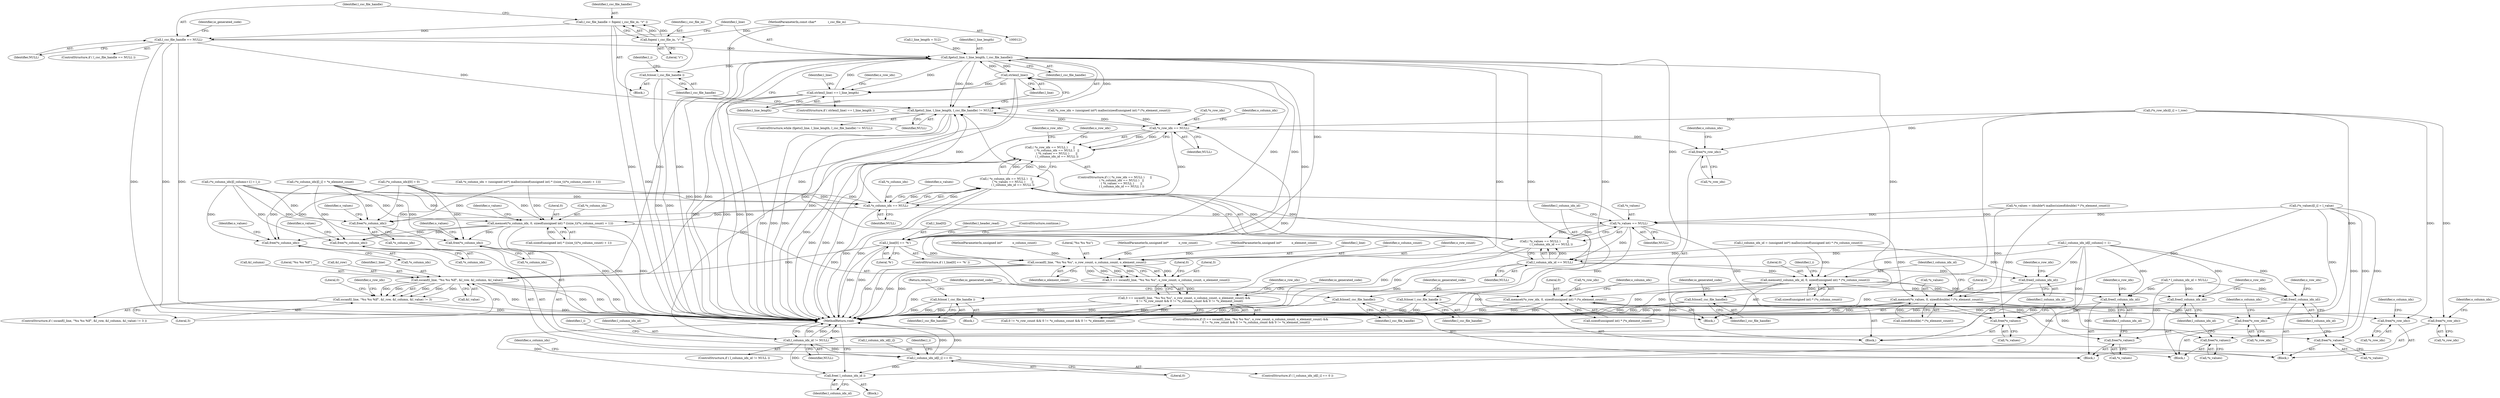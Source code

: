 digraph "0_libxsmm_151481489192e6d1997f8bde52c5c425ea41741d_1@API" {
"1000149" [label="(Call,l_csc_file_handle = fopen( i_csc_file_in, \"r\" ))"];
"1000151" [label="(Call,fopen( i_csc_file_in, \"r\" ))"];
"1000123" [label="(MethodParameterIn,const char*             i_csc_file_in)"];
"1000155" [label="(Call,l_csc_file_handle == NULL)"];
"1000165" [label="(Call,fgets(l_line, l_line_length, l_csc_file_handle))"];
"1000164" [label="(Call,fgets(l_line, l_line_length, l_csc_file_handle) != NULL)"];
"1000295" [label="(Call,*o_row_idx == NULL)"];
"1000294" [label="(Call,( *o_row_idx == NULL )      ||\n               ( *o_column_idx == NULL )   ||\n               ( *o_values == NULL )       ||\n               ( l_column_idx_id == NULL ))"];
"1000300" [label="(Call,*o_column_idx == NULL)"];
"1000299" [label="(Call,( *o_column_idx == NULL )   ||\n               ( *o_values == NULL )       ||\n               ( l_column_idx_id == NULL ))"];
"1000305" [label="(Call,*o_values == NULL)"];
"1000304" [label="(Call,( *o_values == NULL )       ||\n               ( l_column_idx_id == NULL ))"];
"1000309" [label="(Call,l_column_idx_id == NULL)"];
"1000322" [label="(Call,free(l_column_idx_id))"];
"1000373" [label="(Call,memset(l_column_idx_id, 0, sizeof(unsigned int) * (*o_column_count)))"];
"1000186" [label="(Call,free(l_column_idx_id))"];
"1000455" [label="(Call,free(l_column_idx_id))"];
"1000531" [label="(Call,free(l_column_idx_id))"];
"1000550" [label="(Call,l_column_idx_id != NULL)"];
"1000566" [label="(Call,l_column_idx_id[l_i] == 0)"];
"1000583" [label="(Call,free( l_column_idx_id ))"];
"1000319" [label="(Call,free(*o_values))"];
"1000364" [label="(Call,memset(*o_values, 0, sizeof(double) * (*o_element_count)))"];
"1000183" [label="(Call,free(*o_values))"];
"1000452" [label="(Call,free(*o_values))"];
"1000528" [label="(Call,free(*o_values))"];
"1000316" [label="(Call,free(*o_column_idx))"];
"1000351" [label="(Call,memset(*o_column_idx, 0, sizeof(unsigned int) * ((size_t)(*o_column_count) + 1)))"];
"1000180" [label="(Call,free(*o_column_idx))"];
"1000449" [label="(Call,free(*o_column_idx))"];
"1000525" [label="(Call,free(*o_column_idx))"];
"1000313" [label="(Call,free(*o_row_idx))"];
"1000342" [label="(Call,memset(*o_row_idx, 0, sizeof(unsigned int) * (*o_element_count)))"];
"1000177" [label="(Call,free(*o_row_idx))"];
"1000446" [label="(Call,free(*o_row_idx))"];
"1000522" [label="(Call,free(*o_row_idx))"];
"1000173" [label="(Call,strlen(l_line))"];
"1000172" [label="(Call,strlen(l_line) == l_line_length)"];
"1000207" [label="(Call,l_line[0] == '%')"];
"1000225" [label="(Call,sscanf(l_line, \"%u %u %u\", o_row_count, o_column_count, o_element_count))"];
"1000223" [label="(Call,3 == sscanf(l_line, \"%u %u %u\", o_row_count, o_column_count, o_element_count))"];
"1000222" [label="(Call,3 == sscanf(l_line, \"%u %u %u\", o_row_count, o_column_count, o_element_count) &&\n            0 != *o_row_count && 0 != *o_column_count && 0 != *o_element_count)"];
"1000435" [label="(Call,sscanf(l_line, \"%u %u %lf\", &l_row, &l_column, &l_value))"];
"1000434" [label="(Call,sscanf(l_line, \"%u %u %lf\", &l_row, &l_column, &l_value) != 3)"];
"1000200" [label="(Call,fclose( l_csc_file_handle ))"];
"1000336" [label="(Call,fclose(l_csc_file_handle))"];
"1000416" [label="(Call,fclose( l_csc_file_handle ))"];
"1000469" [label="(Call,fclose(l_csc_file_handle))"];
"1000514" [label="(Call,fclose( l_csc_file_handle ))"];
"1000321" [label="(Identifier,o_values)"];
"1000222" [label="(Call,3 == sscanf(l_line, \"%u %u %u\", o_row_count, o_column_count, o_element_count) &&\n            0 != *o_row_count && 0 != *o_column_count && 0 != *o_element_count)"];
"1000549" [label="(ControlStructure,if ( l_column_idx_id != NULL ))"];
"1000312" [label="(Block,)"];
"1000364" [label="(Call,memset(*o_values, 0, sizeof(double) * (*o_element_count)))"];
"1000354" [label="(Literal,0)"];
"1000303" [label="(Identifier,NULL)"];
"1000373" [label="(Call,memset(l_column_idx_id, 0, sizeof(unsigned int) * (*o_column_count)))"];
"1000183" [label="(Call,free(*o_values))"];
"1000532" [label="(Identifier,l_column_idx_id)"];
"1000454" [label="(Identifier,o_values)"];
"1000310" [label="(Identifier,l_column_idx_id)"];
"1000186" [label="(Call,free(l_column_idx_id))"];
"1000535" [label="(Identifier,o_row_idx)"];
"1000445" [label="(Block,)"];
"1000446" [label="(Call,free(*o_row_idx))"];
"1000257" [label="(Call,*o_column_idx = (unsigned int*) malloc(sizeof(unsigned int) * ((size_t)(*o_column_count) + 1)))"];
"1000302" [label="(Identifier,o_column_idx)"];
"1000585" [label="(MethodReturn,void)"];
"1000208" [label="(Call,l_line[0])"];
"1000506" [label="(Call,(*o_column_idx)[l_column+1] = l_i)"];
"1000231" [label="(Call,0 != *o_row_count && 0 != *o_column_count && 0 != *o_element_count)"];
"1000300" [label="(Call,*o_column_idx == NULL)"];
"1000133" [label="(Call,l_line_length = 512)"];
"1000309" [label="(Call,l_column_idx_id == NULL)"];
"1000166" [label="(Identifier,l_line)"];
"1000440" [label="(Call,&l_column)"];
"1000529" [label="(Call,*o_values)"];
"1000128" [label="(MethodParameterIn,unsigned int*           o_column_count)"];
"1000227" [label="(Literal,\"%u %u %u\")"];
"1000172" [label="(Call,strlen(l_line) == l_line_length)"];
"1000311" [label="(Identifier,NULL)"];
"1000211" [label="(Literal,'%')"];
"1000435" [label="(Call,sscanf(l_line, \"%u %u %lf\", &l_row, &l_column, &l_value))"];
"1000230" [label="(Identifier,o_element_count)"];
"1000565" [label="(ControlStructure,if ( l_column_idx_id[l_i] == 0 ))"];
"1000514" [label="(Call,fclose( l_csc_file_handle ))"];
"1000521" [label="(Block,)"];
"1000352" [label="(Call,*o_column_idx)"];
"1000304" [label="(Call,( *o_values == NULL )       ||\n               ( l_column_idx_id == NULL ))"];
"1000355" [label="(Call,sizeof(unsigned int) * ((size_t)(*o_column_count) + 1))"];
"1000314" [label="(Call,*o_row_idx)"];
"1000293" [label="(ControlStructure,if ( ( *o_row_idx == NULL )      ||\n               ( *o_column_idx == NULL )   ||\n               ( *o_values == NULL )       ||\n               ( l_column_idx_id == NULL ) ))"];
"1000374" [label="(Identifier,l_column_idx_id)"];
"1000563" [label="(Identifier,l_i)"];
"1000368" [label="(Call,sizeof(double) * (*o_element_count))"];
"1000375" [label="(Literal,0)"];
"1000448" [label="(Identifier,o_row_idx)"];
"1000180" [label="(Call,free(*o_column_idx))"];
"1000412" [label="(Block,)"];
"1000127" [label="(MethodParameterIn,unsigned int*           o_row_count)"];
"1000323" [label="(Identifier,l_column_idx_id)"];
"1000151" [label="(Call,fopen( i_csc_file_in, \"r\" ))"];
"1000526" [label="(Call,*o_column_idx)"];
"1000459" [label="(Identifier,o_row_idx)"];
"1000200" [label="(Call,fclose( l_csc_file_handle ))"];
"1000320" [label="(Call,*o_values)"];
"1000566" [label="(Call,l_column_idx_id[l_i] == 0)"];
"1000450" [label="(Call,*o_column_idx)"];
"1000318" [label="(Identifier,o_column_idx)"];
"1000246" [label="(Call,*o_row_idx = (unsigned int*) malloc(sizeof(unsigned int) * (*o_element_count)))"];
"1000343" [label="(Call,*o_row_idx)"];
"1000316" [label="(Call,free(*o_column_idx))"];
"1000493" [label="(Call,(*o_values)[l_i] = l_value)"];
"1000181" [label="(Call,*o_column_idx)"];
"1000223" [label="(Call,3 == sscanf(l_line, \"%u %u %u\", o_row_count, o_column_count, o_element_count))"];
"1000322" [label="(Call,free(l_column_idx_id))"];
"1000185" [label="(Identifier,o_values)"];
"1000294" [label="(Call,( *o_row_idx == NULL )      ||\n               ( *o_column_idx == NULL )   ||\n               ( *o_values == NULL )       ||\n               ( l_column_idx_id == NULL ))"];
"1000528" [label="(Call,free(*o_values))"];
"1000165" [label="(Call,fgets(l_line, l_line_length, l_csc_file_handle))"];
"1000308" [label="(Identifier,NULL)"];
"1000570" [label="(Literal,0)"];
"1000164" [label="(Call,fgets(l_line, l_line_length, l_csc_file_handle) != NULL)"];
"1000171" [label="(ControlStructure,if ( strlen(l_line) == l_line_length ))"];
"1000366" [label="(Identifier,o_values)"];
"1000163" [label="(ControlStructure,while (fgets(l_line, l_line_length, l_csc_file_handle) != NULL))"];
"1000455" [label="(Call,free(l_column_idx_id))"];
"1000417" [label="(Identifier,l_csc_file_handle)"];
"1000342" [label="(Call,memset(*o_row_idx, 0, sizeof(unsigned int) * (*o_element_count)))"];
"1000453" [label="(Call,*o_values)"];
"1000523" [label="(Call,*o_row_idx)"];
"1000437" [label="(Literal,\"%u %u %lf\")"];
"1000317" [label="(Call,*o_column_idx)"];
"1000177" [label="(Call,free(*o_row_idx))"];
"1000149" [label="(Call,l_csc_file_handle = fopen( i_csc_file_in, \"r\" ))"];
"1000399" [label="(Call,(*o_column_idx)[0] = 0)"];
"1000515" [label="(Identifier,l_csc_file_handle)"];
"1000306" [label="(Call,*o_values)"];
"1000168" [label="(Identifier,l_csc_file_handle)"];
"1000583" [label="(Call,free( l_column_idx_id ))"];
"1000233" [label="(Literal,0)"];
"1000452" [label="(Call,free(*o_values))"];
"1000472" [label="(Identifier,io_generated_code)"];
"1000444" [label="(Literal,3)"];
"1000487" [label="(Call,(*o_row_idx)[l_i] = l_row)"];
"1000190" [label="(Identifier,o_row_idx)"];
"1000248" [label="(Identifier,o_row_idx)"];
"1000301" [label="(Call,*o_column_idx)"];
"1000550" [label="(Call,l_column_idx_id != NULL)"];
"1000584" [label="(Identifier,l_column_idx_id)"];
"1000174" [label="(Identifier,l_line)"];
"1000530" [label="(Identifier,o_values)"];
"1000353" [label="(Identifier,o_column_idx)"];
"1000449" [label="(Call,free(*o_column_idx))"];
"1000129" [label="(MethodParameterIn,unsigned int*           o_element_count)"];
"1000416" [label="(Call,fclose( l_csc_file_handle ))"];
"1000178" [label="(Call,*o_row_idx)"];
"1000346" [label="(Call,sizeof(unsigned int) * (*o_element_count))"];
"1000552" [label="(Identifier,NULL)"];
"1000272" [label="(Call,*o_values = (double*) malloc(sizeof(double) * (*o_element_count)))"];
"1000142" [label="(Call,* l_column_idx_id = NULL)"];
"1000295" [label="(Call,*o_row_idx == NULL)"];
"1000169" [label="(Identifier,NULL)"];
"1000298" [label="(Identifier,NULL)"];
"1000226" [label="(Identifier,l_line)"];
"1000478" [label="(Literal,0)"];
"1000451" [label="(Identifier,o_column_idx)"];
"1000470" [label="(Identifier,l_csc_file_handle)"];
"1000206" [label="(ControlStructure,if ( l_line[0] == '%' ))"];
"1000447" [label="(Call,*o_row_idx)"];
"1000556" [label="(Identifier,l_i)"];
"1000522" [label="(Call,free(*o_row_idx))"];
"1000299" [label="(Call,( *o_column_idx == NULL )   ||\n               ( *o_values == NULL )       ||\n               ( l_column_idx_id == NULL ))"];
"1000176" [label="(Block,)"];
"1000283" [label="(Call,l_column_idx_id = (unsigned int*) malloc(sizeof(unsigned int) * (*o_column_count)))"];
"1000203" [label="(Identifier,io_generated_code)"];
"1000469" [label="(Call,fclose(l_csc_file_handle))"];
"1000150" [label="(Identifier,l_csc_file_handle)"];
"1000305" [label="(Call,*o_values == NULL)"];
"1000551" [label="(Identifier,l_column_idx_id)"];
"1000365" [label="(Call,*o_values)"];
"1000319" [label="(Call,free(*o_values))"];
"1000167" [label="(Identifier,l_line_length)"];
"1000296" [label="(Call,*o_row_idx)"];
"1000525" [label="(Call,free(*o_column_idx))"];
"1000307" [label="(Identifier,o_values)"];
"1000201" [label="(Identifier,l_csc_file_handle)"];
"1000245" [label="(Block,)"];
"1000153" [label="(Literal,\"r\")"];
"1000433" [label="(ControlStructure,if ( sscanf(l_line, \"%u %u %lf\", &l_row, &l_column, &l_value) != 3 ))"];
"1000518" [label="(Identifier,l_i)"];
"1000313" [label="(Call,free(*o_row_idx))"];
"1000383" [label="(Identifier,l_i)"];
"1000209" [label="(Identifier,l_line)"];
"1000531" [label="(Call,free(l_column_idx_id))"];
"1000157" [label="(Identifier,NULL)"];
"1000442" [label="(Call,&l_value)"];
"1000123" [label="(MethodParameterIn,const char*             i_csc_file_in)"];
"1000414" [label="(Identifier,io_generated_code)"];
"1000337" [label="(Identifier,l_csc_file_handle)"];
"1000155" [label="(Call,l_csc_file_handle == NULL)"];
"1000326" [label="(Identifier,o_row_idx)"];
"1000438" [label="(Call,&l_row)"];
"1000501" [label="(Call,l_column_idx_id[l_column] = 1)"];
"1000575" [label="(Identifier,o_column_idx)"];
"1000187" [label="(Identifier,l_column_idx_id)"];
"1000367" [label="(Literal,0)"];
"1000184" [label="(Call,*o_values)"];
"1000345" [label="(Literal,0)"];
"1000218" [label="(Identifier,l_header_read)"];
"1000207" [label="(Call,l_line[0] == '%')"];
"1000553" [label="(Block,)"];
"1000344" [label="(Identifier,o_row_idx)"];
"1000221" [label="(ControlStructure,if (3 == sscanf(l_line, \"%u %u %u\", o_row_count, o_column_count, o_element_count) &&\n            0 != *o_row_count && 0 != *o_column_count && 0 != *o_element_count))"];
"1000315" [label="(Identifier,o_row_idx)"];
"1000456" [label="(Identifier,l_column_idx_id)"];
"1000229" [label="(Identifier,o_column_count)"];
"1000336" [label="(Call,fclose(l_csc_file_handle))"];
"1000228" [label="(Identifier,o_row_count)"];
"1000152" [label="(Identifier,i_csc_file_in)"];
"1000567" [label="(Call,l_column_idx_id[l_i])"];
"1000418" [label="(Return,return;)"];
"1000225" [label="(Call,sscanf(l_line, \"%u %u %u\", o_row_count, o_column_count, o_element_count))"];
"1000173" [label="(Call,strlen(l_line))"];
"1000182" [label="(Identifier,o_column_idx)"];
"1000527" [label="(Identifier,o_column_idx)"];
"1000156" [label="(Identifier,l_csc_file_handle)"];
"1000224" [label="(Literal,3)"];
"1000392" [label="(Call,(*o_column_idx)[l_i] = *o_element_count)"];
"1000436" [label="(Identifier,l_line)"];
"1000179" [label="(Identifier,o_row_idx)"];
"1000160" [label="(Identifier,io_generated_code)"];
"1000130" [label="(Block,)"];
"1000175" [label="(Identifier,l_line_length)"];
"1000339" [label="(Identifier,io_generated_code)"];
"1000434" [label="(Call,sscanf(l_line, \"%u %u %lf\", &l_row, &l_column, &l_value) != 3)"];
"1000213" [label="(ControlStructure,continue;)"];
"1000154" [label="(ControlStructure,if ( l_csc_file_handle == NULL ))"];
"1000376" [label="(Call,sizeof(unsigned int) * (*o_column_count))"];
"1000351" [label="(Call,memset(*o_column_idx, 0, sizeof(unsigned int) * ((size_t)(*o_column_count) + 1)))"];
"1000149" -> "1000130"  [label="AST: "];
"1000149" -> "1000151"  [label="CFG: "];
"1000150" -> "1000149"  [label="AST: "];
"1000151" -> "1000149"  [label="AST: "];
"1000156" -> "1000149"  [label="CFG: "];
"1000149" -> "1000585"  [label="DDG: "];
"1000151" -> "1000149"  [label="DDG: "];
"1000151" -> "1000149"  [label="DDG: "];
"1000149" -> "1000155"  [label="DDG: "];
"1000151" -> "1000153"  [label="CFG: "];
"1000152" -> "1000151"  [label="AST: "];
"1000153" -> "1000151"  [label="AST: "];
"1000151" -> "1000585"  [label="DDG: "];
"1000123" -> "1000151"  [label="DDG: "];
"1000123" -> "1000121"  [label="AST: "];
"1000123" -> "1000585"  [label="DDG: "];
"1000155" -> "1000154"  [label="AST: "];
"1000155" -> "1000157"  [label="CFG: "];
"1000156" -> "1000155"  [label="AST: "];
"1000157" -> "1000155"  [label="AST: "];
"1000160" -> "1000155"  [label="CFG: "];
"1000166" -> "1000155"  [label="CFG: "];
"1000155" -> "1000585"  [label="DDG: "];
"1000155" -> "1000585"  [label="DDG: "];
"1000155" -> "1000585"  [label="DDG: "];
"1000155" -> "1000165"  [label="DDG: "];
"1000155" -> "1000164"  [label="DDG: "];
"1000165" -> "1000164"  [label="AST: "];
"1000165" -> "1000168"  [label="CFG: "];
"1000166" -> "1000165"  [label="AST: "];
"1000167" -> "1000165"  [label="AST: "];
"1000168" -> "1000165"  [label="AST: "];
"1000169" -> "1000165"  [label="CFG: "];
"1000165" -> "1000585"  [label="DDG: "];
"1000165" -> "1000585"  [label="DDG: "];
"1000165" -> "1000164"  [label="DDG: "];
"1000165" -> "1000164"  [label="DDG: "];
"1000165" -> "1000164"  [label="DDG: "];
"1000435" -> "1000165"  [label="DDG: "];
"1000225" -> "1000165"  [label="DDG: "];
"1000207" -> "1000165"  [label="DDG: "];
"1000173" -> "1000165"  [label="DDG: "];
"1000133" -> "1000165"  [label="DDG: "];
"1000172" -> "1000165"  [label="DDG: "];
"1000165" -> "1000173"  [label="DDG: "];
"1000165" -> "1000172"  [label="DDG: "];
"1000165" -> "1000200"  [label="DDG: "];
"1000165" -> "1000336"  [label="DDG: "];
"1000165" -> "1000416"  [label="DDG: "];
"1000165" -> "1000469"  [label="DDG: "];
"1000165" -> "1000514"  [label="DDG: "];
"1000164" -> "1000163"  [label="AST: "];
"1000164" -> "1000169"  [label="CFG: "];
"1000169" -> "1000164"  [label="AST: "];
"1000174" -> "1000164"  [label="CFG: "];
"1000515" -> "1000164"  [label="CFG: "];
"1000164" -> "1000585"  [label="DDG: "];
"1000164" -> "1000585"  [label="DDG: "];
"1000164" -> "1000585"  [label="DDG: "];
"1000295" -> "1000164"  [label="DDG: "];
"1000300" -> "1000164"  [label="DDG: "];
"1000309" -> "1000164"  [label="DDG: "];
"1000305" -> "1000164"  [label="DDG: "];
"1000164" -> "1000295"  [label="DDG: "];
"1000164" -> "1000550"  [label="DDG: "];
"1000295" -> "1000294"  [label="AST: "];
"1000295" -> "1000298"  [label="CFG: "];
"1000296" -> "1000295"  [label="AST: "];
"1000298" -> "1000295"  [label="AST: "];
"1000302" -> "1000295"  [label="CFG: "];
"1000294" -> "1000295"  [label="CFG: "];
"1000295" -> "1000585"  [label="DDG: "];
"1000295" -> "1000294"  [label="DDG: "];
"1000295" -> "1000294"  [label="DDG: "];
"1000487" -> "1000295"  [label="DDG: "];
"1000246" -> "1000295"  [label="DDG: "];
"1000295" -> "1000300"  [label="DDG: "];
"1000295" -> "1000313"  [label="DDG: "];
"1000295" -> "1000342"  [label="DDG: "];
"1000294" -> "1000293"  [label="AST: "];
"1000294" -> "1000299"  [label="CFG: "];
"1000299" -> "1000294"  [label="AST: "];
"1000315" -> "1000294"  [label="CFG: "];
"1000344" -> "1000294"  [label="CFG: "];
"1000294" -> "1000585"  [label="DDG: "];
"1000294" -> "1000585"  [label="DDG: "];
"1000294" -> "1000585"  [label="DDG: "];
"1000299" -> "1000294"  [label="DDG: "];
"1000299" -> "1000294"  [label="DDG: "];
"1000300" -> "1000299"  [label="AST: "];
"1000300" -> "1000303"  [label="CFG: "];
"1000301" -> "1000300"  [label="AST: "];
"1000303" -> "1000300"  [label="AST: "];
"1000307" -> "1000300"  [label="CFG: "];
"1000299" -> "1000300"  [label="CFG: "];
"1000300" -> "1000585"  [label="DDG: "];
"1000300" -> "1000299"  [label="DDG: "];
"1000300" -> "1000299"  [label="DDG: "];
"1000506" -> "1000300"  [label="DDG: "];
"1000392" -> "1000300"  [label="DDG: "];
"1000257" -> "1000300"  [label="DDG: "];
"1000399" -> "1000300"  [label="DDG: "];
"1000300" -> "1000305"  [label="DDG: "];
"1000300" -> "1000316"  [label="DDG: "];
"1000300" -> "1000351"  [label="DDG: "];
"1000299" -> "1000304"  [label="CFG: "];
"1000304" -> "1000299"  [label="AST: "];
"1000299" -> "1000585"  [label="DDG: "];
"1000299" -> "1000585"  [label="DDG: "];
"1000304" -> "1000299"  [label="DDG: "];
"1000304" -> "1000299"  [label="DDG: "];
"1000305" -> "1000304"  [label="AST: "];
"1000305" -> "1000308"  [label="CFG: "];
"1000306" -> "1000305"  [label="AST: "];
"1000308" -> "1000305"  [label="AST: "];
"1000310" -> "1000305"  [label="CFG: "];
"1000304" -> "1000305"  [label="CFG: "];
"1000305" -> "1000585"  [label="DDG: "];
"1000305" -> "1000304"  [label="DDG: "];
"1000305" -> "1000304"  [label="DDG: "];
"1000493" -> "1000305"  [label="DDG: "];
"1000272" -> "1000305"  [label="DDG: "];
"1000305" -> "1000309"  [label="DDG: "];
"1000305" -> "1000319"  [label="DDG: "];
"1000305" -> "1000364"  [label="DDG: "];
"1000304" -> "1000309"  [label="CFG: "];
"1000309" -> "1000304"  [label="AST: "];
"1000304" -> "1000585"  [label="DDG: "];
"1000304" -> "1000585"  [label="DDG: "];
"1000309" -> "1000304"  [label="DDG: "];
"1000309" -> "1000304"  [label="DDG: "];
"1000309" -> "1000311"  [label="CFG: "];
"1000310" -> "1000309"  [label="AST: "];
"1000311" -> "1000309"  [label="AST: "];
"1000309" -> "1000585"  [label="DDG: "];
"1000283" -> "1000309"  [label="DDG: "];
"1000501" -> "1000309"  [label="DDG: "];
"1000309" -> "1000322"  [label="DDG: "];
"1000309" -> "1000373"  [label="DDG: "];
"1000322" -> "1000312"  [label="AST: "];
"1000322" -> "1000323"  [label="CFG: "];
"1000323" -> "1000322"  [label="AST: "];
"1000326" -> "1000322"  [label="CFG: "];
"1000322" -> "1000585"  [label="DDG: "];
"1000283" -> "1000322"  [label="DDG: "];
"1000501" -> "1000322"  [label="DDG: "];
"1000373" -> "1000245"  [label="AST: "];
"1000373" -> "1000376"  [label="CFG: "];
"1000374" -> "1000373"  [label="AST: "];
"1000375" -> "1000373"  [label="AST: "];
"1000376" -> "1000373"  [label="AST: "];
"1000383" -> "1000373"  [label="CFG: "];
"1000373" -> "1000585"  [label="DDG: "];
"1000373" -> "1000585"  [label="DDG: "];
"1000373" -> "1000585"  [label="DDG: "];
"1000373" -> "1000186"  [label="DDG: "];
"1000283" -> "1000373"  [label="DDG: "];
"1000501" -> "1000373"  [label="DDG: "];
"1000376" -> "1000373"  [label="DDG: "];
"1000373" -> "1000455"  [label="DDG: "];
"1000373" -> "1000531"  [label="DDG: "];
"1000373" -> "1000550"  [label="DDG: "];
"1000186" -> "1000176"  [label="AST: "];
"1000186" -> "1000187"  [label="CFG: "];
"1000187" -> "1000186"  [label="AST: "];
"1000190" -> "1000186"  [label="CFG: "];
"1000186" -> "1000585"  [label="DDG: "];
"1000501" -> "1000186"  [label="DDG: "];
"1000142" -> "1000186"  [label="DDG: "];
"1000455" -> "1000445"  [label="AST: "];
"1000455" -> "1000456"  [label="CFG: "];
"1000456" -> "1000455"  [label="AST: "];
"1000459" -> "1000455"  [label="CFG: "];
"1000455" -> "1000585"  [label="DDG: "];
"1000501" -> "1000455"  [label="DDG: "];
"1000142" -> "1000455"  [label="DDG: "];
"1000531" -> "1000521"  [label="AST: "];
"1000531" -> "1000532"  [label="CFG: "];
"1000532" -> "1000531"  [label="AST: "];
"1000535" -> "1000531"  [label="CFG: "];
"1000531" -> "1000585"  [label="DDG: "];
"1000501" -> "1000531"  [label="DDG: "];
"1000142" -> "1000531"  [label="DDG: "];
"1000550" -> "1000549"  [label="AST: "];
"1000550" -> "1000552"  [label="CFG: "];
"1000551" -> "1000550"  [label="AST: "];
"1000552" -> "1000550"  [label="AST: "];
"1000556" -> "1000550"  [label="CFG: "];
"1000585" -> "1000550"  [label="CFG: "];
"1000550" -> "1000585"  [label="DDG: "];
"1000550" -> "1000585"  [label="DDG: "];
"1000550" -> "1000585"  [label="DDG: "];
"1000501" -> "1000550"  [label="DDG: "];
"1000142" -> "1000550"  [label="DDG: "];
"1000550" -> "1000566"  [label="DDG: "];
"1000550" -> "1000583"  [label="DDG: "];
"1000566" -> "1000565"  [label="AST: "];
"1000566" -> "1000570"  [label="CFG: "];
"1000567" -> "1000566"  [label="AST: "];
"1000570" -> "1000566"  [label="AST: "];
"1000575" -> "1000566"  [label="CFG: "];
"1000563" -> "1000566"  [label="CFG: "];
"1000566" -> "1000585"  [label="DDG: "];
"1000566" -> "1000585"  [label="DDG: "];
"1000566" -> "1000583"  [label="DDG: "];
"1000583" -> "1000553"  [label="AST: "];
"1000583" -> "1000584"  [label="CFG: "];
"1000584" -> "1000583"  [label="AST: "];
"1000585" -> "1000583"  [label="CFG: "];
"1000583" -> "1000585"  [label="DDG: "];
"1000501" -> "1000583"  [label="DDG: "];
"1000319" -> "1000312"  [label="AST: "];
"1000319" -> "1000320"  [label="CFG: "];
"1000320" -> "1000319"  [label="AST: "];
"1000323" -> "1000319"  [label="CFG: "];
"1000493" -> "1000319"  [label="DDG: "];
"1000272" -> "1000319"  [label="DDG: "];
"1000364" -> "1000245"  [label="AST: "];
"1000364" -> "1000368"  [label="CFG: "];
"1000365" -> "1000364"  [label="AST: "];
"1000367" -> "1000364"  [label="AST: "];
"1000368" -> "1000364"  [label="AST: "];
"1000374" -> "1000364"  [label="CFG: "];
"1000364" -> "1000585"  [label="DDG: "];
"1000364" -> "1000585"  [label="DDG: "];
"1000364" -> "1000585"  [label="DDG: "];
"1000364" -> "1000183"  [label="DDG: "];
"1000493" -> "1000364"  [label="DDG: "];
"1000272" -> "1000364"  [label="DDG: "];
"1000368" -> "1000364"  [label="DDG: "];
"1000364" -> "1000452"  [label="DDG: "];
"1000364" -> "1000528"  [label="DDG: "];
"1000183" -> "1000176"  [label="AST: "];
"1000183" -> "1000184"  [label="CFG: "];
"1000184" -> "1000183"  [label="AST: "];
"1000187" -> "1000183"  [label="CFG: "];
"1000493" -> "1000183"  [label="DDG: "];
"1000452" -> "1000445"  [label="AST: "];
"1000452" -> "1000453"  [label="CFG: "];
"1000453" -> "1000452"  [label="AST: "];
"1000456" -> "1000452"  [label="CFG: "];
"1000493" -> "1000452"  [label="DDG: "];
"1000528" -> "1000521"  [label="AST: "];
"1000528" -> "1000529"  [label="CFG: "];
"1000529" -> "1000528"  [label="AST: "];
"1000532" -> "1000528"  [label="CFG: "];
"1000493" -> "1000528"  [label="DDG: "];
"1000316" -> "1000312"  [label="AST: "];
"1000316" -> "1000317"  [label="CFG: "];
"1000317" -> "1000316"  [label="AST: "];
"1000321" -> "1000316"  [label="CFG: "];
"1000506" -> "1000316"  [label="DDG: "];
"1000392" -> "1000316"  [label="DDG: "];
"1000257" -> "1000316"  [label="DDG: "];
"1000399" -> "1000316"  [label="DDG: "];
"1000351" -> "1000245"  [label="AST: "];
"1000351" -> "1000355"  [label="CFG: "];
"1000352" -> "1000351"  [label="AST: "];
"1000354" -> "1000351"  [label="AST: "];
"1000355" -> "1000351"  [label="AST: "];
"1000366" -> "1000351"  [label="CFG: "];
"1000351" -> "1000585"  [label="DDG: "];
"1000351" -> "1000585"  [label="DDG: "];
"1000351" -> "1000585"  [label="DDG: "];
"1000351" -> "1000180"  [label="DDG: "];
"1000506" -> "1000351"  [label="DDG: "];
"1000392" -> "1000351"  [label="DDG: "];
"1000257" -> "1000351"  [label="DDG: "];
"1000399" -> "1000351"  [label="DDG: "];
"1000355" -> "1000351"  [label="DDG: "];
"1000351" -> "1000449"  [label="DDG: "];
"1000351" -> "1000525"  [label="DDG: "];
"1000180" -> "1000176"  [label="AST: "];
"1000180" -> "1000181"  [label="CFG: "];
"1000181" -> "1000180"  [label="AST: "];
"1000185" -> "1000180"  [label="CFG: "];
"1000506" -> "1000180"  [label="DDG: "];
"1000392" -> "1000180"  [label="DDG: "];
"1000399" -> "1000180"  [label="DDG: "];
"1000449" -> "1000445"  [label="AST: "];
"1000449" -> "1000450"  [label="CFG: "];
"1000450" -> "1000449"  [label="AST: "];
"1000454" -> "1000449"  [label="CFG: "];
"1000506" -> "1000449"  [label="DDG: "];
"1000392" -> "1000449"  [label="DDG: "];
"1000399" -> "1000449"  [label="DDG: "];
"1000525" -> "1000521"  [label="AST: "];
"1000525" -> "1000526"  [label="CFG: "];
"1000526" -> "1000525"  [label="AST: "];
"1000530" -> "1000525"  [label="CFG: "];
"1000506" -> "1000525"  [label="DDG: "];
"1000392" -> "1000525"  [label="DDG: "];
"1000399" -> "1000525"  [label="DDG: "];
"1000313" -> "1000312"  [label="AST: "];
"1000313" -> "1000314"  [label="CFG: "];
"1000314" -> "1000313"  [label="AST: "];
"1000318" -> "1000313"  [label="CFG: "];
"1000487" -> "1000313"  [label="DDG: "];
"1000342" -> "1000245"  [label="AST: "];
"1000342" -> "1000346"  [label="CFG: "];
"1000343" -> "1000342"  [label="AST: "];
"1000345" -> "1000342"  [label="AST: "];
"1000346" -> "1000342"  [label="AST: "];
"1000353" -> "1000342"  [label="CFG: "];
"1000342" -> "1000585"  [label="DDG: "];
"1000342" -> "1000585"  [label="DDG: "];
"1000342" -> "1000585"  [label="DDG: "];
"1000342" -> "1000177"  [label="DDG: "];
"1000487" -> "1000342"  [label="DDG: "];
"1000346" -> "1000342"  [label="DDG: "];
"1000342" -> "1000446"  [label="DDG: "];
"1000342" -> "1000522"  [label="DDG: "];
"1000177" -> "1000176"  [label="AST: "];
"1000177" -> "1000178"  [label="CFG: "];
"1000178" -> "1000177"  [label="AST: "];
"1000182" -> "1000177"  [label="CFG: "];
"1000487" -> "1000177"  [label="DDG: "];
"1000446" -> "1000445"  [label="AST: "];
"1000446" -> "1000447"  [label="CFG: "];
"1000447" -> "1000446"  [label="AST: "];
"1000451" -> "1000446"  [label="CFG: "];
"1000487" -> "1000446"  [label="DDG: "];
"1000522" -> "1000521"  [label="AST: "];
"1000522" -> "1000523"  [label="CFG: "];
"1000523" -> "1000522"  [label="AST: "];
"1000527" -> "1000522"  [label="CFG: "];
"1000487" -> "1000522"  [label="DDG: "];
"1000173" -> "1000172"  [label="AST: "];
"1000173" -> "1000174"  [label="CFG: "];
"1000174" -> "1000173"  [label="AST: "];
"1000175" -> "1000173"  [label="CFG: "];
"1000173" -> "1000585"  [label="DDG: "];
"1000173" -> "1000172"  [label="DDG: "];
"1000207" -> "1000173"  [label="DDG: "];
"1000173" -> "1000207"  [label="DDG: "];
"1000173" -> "1000225"  [label="DDG: "];
"1000173" -> "1000435"  [label="DDG: "];
"1000172" -> "1000171"  [label="AST: "];
"1000172" -> "1000175"  [label="CFG: "];
"1000175" -> "1000172"  [label="AST: "];
"1000179" -> "1000172"  [label="CFG: "];
"1000209" -> "1000172"  [label="CFG: "];
"1000172" -> "1000585"  [label="DDG: "];
"1000172" -> "1000585"  [label="DDG: "];
"1000172" -> "1000585"  [label="DDG: "];
"1000207" -> "1000206"  [label="AST: "];
"1000207" -> "1000211"  [label="CFG: "];
"1000208" -> "1000207"  [label="AST: "];
"1000211" -> "1000207"  [label="AST: "];
"1000213" -> "1000207"  [label="CFG: "];
"1000218" -> "1000207"  [label="CFG: "];
"1000207" -> "1000585"  [label="DDG: "];
"1000207" -> "1000585"  [label="DDG: "];
"1000207" -> "1000225"  [label="DDG: "];
"1000207" -> "1000435"  [label="DDG: "];
"1000225" -> "1000223"  [label="AST: "];
"1000225" -> "1000230"  [label="CFG: "];
"1000226" -> "1000225"  [label="AST: "];
"1000227" -> "1000225"  [label="AST: "];
"1000228" -> "1000225"  [label="AST: "];
"1000229" -> "1000225"  [label="AST: "];
"1000230" -> "1000225"  [label="AST: "];
"1000223" -> "1000225"  [label="CFG: "];
"1000225" -> "1000585"  [label="DDG: "];
"1000225" -> "1000585"  [label="DDG: "];
"1000225" -> "1000585"  [label="DDG: "];
"1000225" -> "1000585"  [label="DDG: "];
"1000225" -> "1000223"  [label="DDG: "];
"1000225" -> "1000223"  [label="DDG: "];
"1000225" -> "1000223"  [label="DDG: "];
"1000225" -> "1000223"  [label="DDG: "];
"1000225" -> "1000223"  [label="DDG: "];
"1000127" -> "1000225"  [label="DDG: "];
"1000128" -> "1000225"  [label="DDG: "];
"1000129" -> "1000225"  [label="DDG: "];
"1000223" -> "1000222"  [label="AST: "];
"1000224" -> "1000223"  [label="AST: "];
"1000233" -> "1000223"  [label="CFG: "];
"1000222" -> "1000223"  [label="CFG: "];
"1000223" -> "1000585"  [label="DDG: "];
"1000223" -> "1000222"  [label="DDG: "];
"1000223" -> "1000222"  [label="DDG: "];
"1000222" -> "1000221"  [label="AST: "];
"1000222" -> "1000231"  [label="CFG: "];
"1000231" -> "1000222"  [label="AST: "];
"1000248" -> "1000222"  [label="CFG: "];
"1000414" -> "1000222"  [label="CFG: "];
"1000222" -> "1000585"  [label="DDG: "];
"1000222" -> "1000585"  [label="DDG: "];
"1000222" -> "1000585"  [label="DDG: "];
"1000231" -> "1000222"  [label="DDG: "];
"1000231" -> "1000222"  [label="DDG: "];
"1000435" -> "1000434"  [label="AST: "];
"1000435" -> "1000442"  [label="CFG: "];
"1000436" -> "1000435"  [label="AST: "];
"1000437" -> "1000435"  [label="AST: "];
"1000438" -> "1000435"  [label="AST: "];
"1000440" -> "1000435"  [label="AST: "];
"1000442" -> "1000435"  [label="AST: "];
"1000444" -> "1000435"  [label="CFG: "];
"1000435" -> "1000585"  [label="DDG: "];
"1000435" -> "1000585"  [label="DDG: "];
"1000435" -> "1000585"  [label="DDG: "];
"1000435" -> "1000585"  [label="DDG: "];
"1000435" -> "1000434"  [label="DDG: "];
"1000435" -> "1000434"  [label="DDG: "];
"1000435" -> "1000434"  [label="DDG: "];
"1000435" -> "1000434"  [label="DDG: "];
"1000435" -> "1000434"  [label="DDG: "];
"1000434" -> "1000433"  [label="AST: "];
"1000434" -> "1000444"  [label="CFG: "];
"1000444" -> "1000434"  [label="AST: "];
"1000448" -> "1000434"  [label="CFG: "];
"1000478" -> "1000434"  [label="CFG: "];
"1000434" -> "1000585"  [label="DDG: "];
"1000434" -> "1000585"  [label="DDG: "];
"1000200" -> "1000176"  [label="AST: "];
"1000200" -> "1000201"  [label="CFG: "];
"1000201" -> "1000200"  [label="AST: "];
"1000203" -> "1000200"  [label="CFG: "];
"1000200" -> "1000585"  [label="DDG: "];
"1000200" -> "1000585"  [label="DDG: "];
"1000336" -> "1000312"  [label="AST: "];
"1000336" -> "1000337"  [label="CFG: "];
"1000337" -> "1000336"  [label="AST: "];
"1000339" -> "1000336"  [label="CFG: "];
"1000336" -> "1000585"  [label="DDG: "];
"1000336" -> "1000585"  [label="DDG: "];
"1000416" -> "1000412"  [label="AST: "];
"1000416" -> "1000417"  [label="CFG: "];
"1000417" -> "1000416"  [label="AST: "];
"1000418" -> "1000416"  [label="CFG: "];
"1000416" -> "1000585"  [label="DDG: "];
"1000416" -> "1000585"  [label="DDG: "];
"1000469" -> "1000445"  [label="AST: "];
"1000469" -> "1000470"  [label="CFG: "];
"1000470" -> "1000469"  [label="AST: "];
"1000472" -> "1000469"  [label="CFG: "];
"1000469" -> "1000585"  [label="DDG: "];
"1000469" -> "1000585"  [label="DDG: "];
"1000514" -> "1000130"  [label="AST: "];
"1000514" -> "1000515"  [label="CFG: "];
"1000515" -> "1000514"  [label="AST: "];
"1000518" -> "1000514"  [label="CFG: "];
"1000514" -> "1000585"  [label="DDG: "];
"1000514" -> "1000585"  [label="DDG: "];
}
